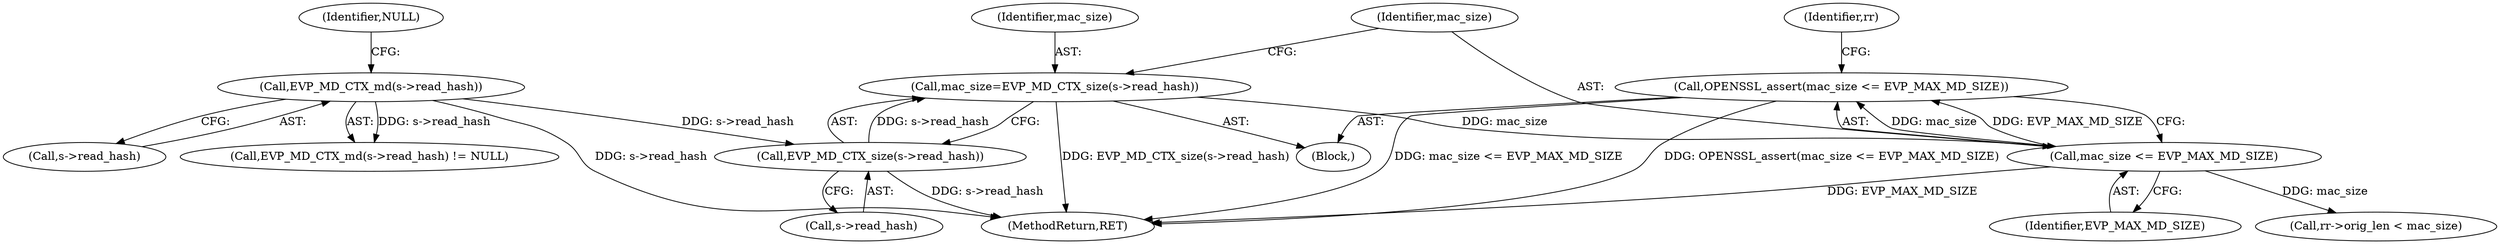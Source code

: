 digraph "0_openssl_103b171d8fc282ef435f8de9afbf7782e312961f_2@API" {
"1000265" [label="(Call,OPENSSL_assert(mac_size <= EVP_MAX_MD_SIZE))"];
"1000266" [label="(Call,mac_size <= EVP_MAX_MD_SIZE)"];
"1000259" [label="(Call,mac_size=EVP_MD_CTX_size(s->read_hash))"];
"1000261" [label="(Call,EVP_MD_CTX_size(s->read_hash))"];
"1000248" [label="(Call,EVP_MD_CTX_md(s->read_hash))"];
"1000248" [label="(Call,EVP_MD_CTX_md(s->read_hash))"];
"1000465" [label="(MethodReturn,RET)"];
"1000259" [label="(Call,mac_size=EVP_MD_CTX_size(s->read_hash))"];
"1000253" [label="(Block,)"];
"1000268" [label="(Identifier,EVP_MAX_MD_SIZE)"];
"1000267" [label="(Identifier,mac_size)"];
"1000247" [label="(Call,EVP_MD_CTX_md(s->read_hash) != NULL)"];
"1000249" [label="(Call,s->read_hash)"];
"1000252" [label="(Identifier,NULL)"];
"1000265" [label="(Call,OPENSSL_assert(mac_size <= EVP_MAX_MD_SIZE))"];
"1000273" [label="(Identifier,rr)"];
"1000261" [label="(Call,EVP_MD_CTX_size(s->read_hash))"];
"1000260" [label="(Identifier,mac_size)"];
"1000266" [label="(Call,mac_size <= EVP_MAX_MD_SIZE)"];
"1000262" [label="(Call,s->read_hash)"];
"1000271" [label="(Call,rr->orig_len < mac_size)"];
"1000265" -> "1000253"  [label="AST: "];
"1000265" -> "1000266"  [label="CFG: "];
"1000266" -> "1000265"  [label="AST: "];
"1000273" -> "1000265"  [label="CFG: "];
"1000265" -> "1000465"  [label="DDG: OPENSSL_assert(mac_size <= EVP_MAX_MD_SIZE)"];
"1000265" -> "1000465"  [label="DDG: mac_size <= EVP_MAX_MD_SIZE"];
"1000266" -> "1000265"  [label="DDG: mac_size"];
"1000266" -> "1000265"  [label="DDG: EVP_MAX_MD_SIZE"];
"1000266" -> "1000268"  [label="CFG: "];
"1000267" -> "1000266"  [label="AST: "];
"1000268" -> "1000266"  [label="AST: "];
"1000266" -> "1000465"  [label="DDG: EVP_MAX_MD_SIZE"];
"1000259" -> "1000266"  [label="DDG: mac_size"];
"1000266" -> "1000271"  [label="DDG: mac_size"];
"1000259" -> "1000253"  [label="AST: "];
"1000259" -> "1000261"  [label="CFG: "];
"1000260" -> "1000259"  [label="AST: "];
"1000261" -> "1000259"  [label="AST: "];
"1000267" -> "1000259"  [label="CFG: "];
"1000259" -> "1000465"  [label="DDG: EVP_MD_CTX_size(s->read_hash)"];
"1000261" -> "1000259"  [label="DDG: s->read_hash"];
"1000261" -> "1000262"  [label="CFG: "];
"1000262" -> "1000261"  [label="AST: "];
"1000261" -> "1000465"  [label="DDG: s->read_hash"];
"1000248" -> "1000261"  [label="DDG: s->read_hash"];
"1000248" -> "1000247"  [label="AST: "];
"1000248" -> "1000249"  [label="CFG: "];
"1000249" -> "1000248"  [label="AST: "];
"1000252" -> "1000248"  [label="CFG: "];
"1000248" -> "1000465"  [label="DDG: s->read_hash"];
"1000248" -> "1000247"  [label="DDG: s->read_hash"];
}
